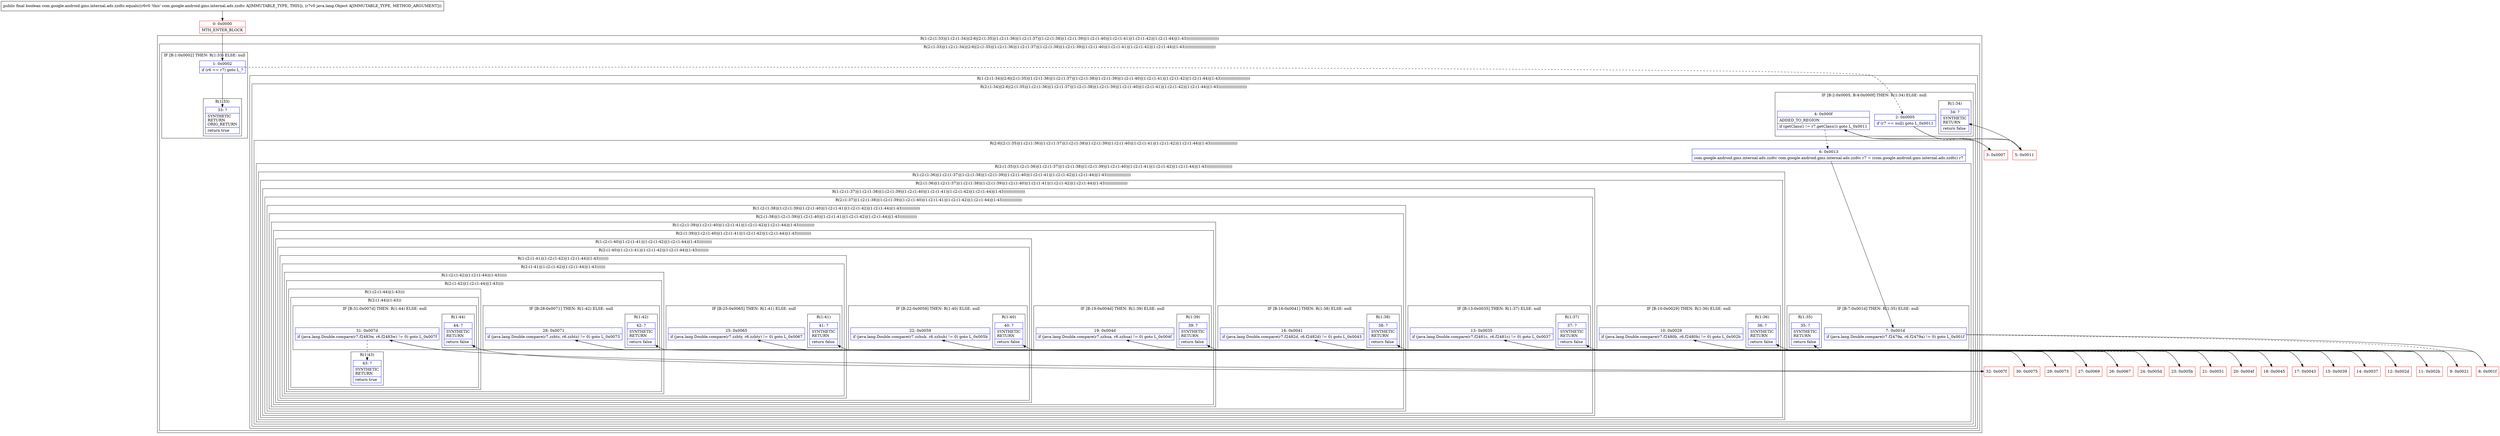 digraph "CFG forcom.google.android.gms.internal.ads.zzdtc.equals(Ljava\/lang\/Object;)Z" {
subgraph cluster_Region_131986195 {
label = "R(1:(2:(1:33)|(1:(2:(1:34)|(2:6|(2:(1:35)|(1:(2:(1:36)|(1:(2:(1:37)|(1:(2:(1:38)|(1:(2:(1:39)|(1:(2:(1:40)|(1:(2:(1:41)|(1:(2:(1:42)|(1:(2:(1:44)|(1:43)))))))))))))))))))))))";
node [shape=record,color=blue];
subgraph cluster_Region_2012984215 {
label = "R(2:(1:33)|(1:(2:(1:34)|(2:6|(2:(1:35)|(1:(2:(1:36)|(1:(2:(1:37)|(1:(2:(1:38)|(1:(2:(1:39)|(1:(2:(1:40)|(1:(2:(1:41)|(1:(2:(1:42)|(1:(2:(1:44)|(1:43))))))))))))))))))))))";
node [shape=record,color=blue];
subgraph cluster_IfRegion_1351895552 {
label = "IF [B:1:0x0002] THEN: R(1:33) ELSE: null";
node [shape=record,color=blue];
Node_1 [shape=record,label="{1\:\ 0x0002|if (r6 == r7) goto L_?\l}"];
subgraph cluster_Region_1263821422 {
label = "R(1:33)";
node [shape=record,color=blue];
Node_33 [shape=record,label="{33\:\ ?|SYNTHETIC\lRETURN\lORIG_RETURN\l|return true\l}"];
}
}
subgraph cluster_Region_603542908 {
label = "R(1:(2:(1:34)|(2:6|(2:(1:35)|(1:(2:(1:36)|(1:(2:(1:37)|(1:(2:(1:38)|(1:(2:(1:39)|(1:(2:(1:40)|(1:(2:(1:41)|(1:(2:(1:42)|(1:(2:(1:44)|(1:43)))))))))))))))))))))";
node [shape=record,color=blue];
subgraph cluster_Region_162807199 {
label = "R(2:(1:34)|(2:6|(2:(1:35)|(1:(2:(1:36)|(1:(2:(1:37)|(1:(2:(1:38)|(1:(2:(1:39)|(1:(2:(1:40)|(1:(2:(1:41)|(1:(2:(1:42)|(1:(2:(1:44)|(1:43))))))))))))))))))))";
node [shape=record,color=blue];
subgraph cluster_IfRegion_2072163043 {
label = "IF [B:2:0x0005, B:4:0x000f] THEN: R(1:34) ELSE: null";
node [shape=record,color=blue];
Node_2 [shape=record,label="{2\:\ 0x0005|if (r7 == null) goto L_0x0011\l}"];
Node_4 [shape=record,label="{4\:\ 0x000f|ADDED_TO_REGION\l|if (getClass() != r7.getClass()) goto L_0x0011\l}"];
subgraph cluster_Region_330168559 {
label = "R(1:34)";
node [shape=record,color=blue];
Node_34 [shape=record,label="{34\:\ ?|SYNTHETIC\lRETURN\l|return false\l}"];
}
}
subgraph cluster_Region_1157619985 {
label = "R(2:6|(2:(1:35)|(1:(2:(1:36)|(1:(2:(1:37)|(1:(2:(1:38)|(1:(2:(1:39)|(1:(2:(1:40)|(1:(2:(1:41)|(1:(2:(1:42)|(1:(2:(1:44)|(1:43)))))))))))))))))))";
node [shape=record,color=blue];
Node_6 [shape=record,label="{6\:\ 0x0013|com.google.android.gms.internal.ads.zzdtc com.google.android.gms.internal.ads.zzdtc r7 = (com.google.android.gms.internal.ads.zzdtc) r7\l}"];
subgraph cluster_Region_2048265555 {
label = "R(2:(1:35)|(1:(2:(1:36)|(1:(2:(1:37)|(1:(2:(1:38)|(1:(2:(1:39)|(1:(2:(1:40)|(1:(2:(1:41)|(1:(2:(1:42)|(1:(2:(1:44)|(1:43))))))))))))))))))";
node [shape=record,color=blue];
subgraph cluster_IfRegion_1529985632 {
label = "IF [B:7:0x001d] THEN: R(1:35) ELSE: null";
node [shape=record,color=blue];
Node_7 [shape=record,label="{7\:\ 0x001d|if (java.lang.Double.compare(r7.f2479a, r6.f2479a) != 0) goto L_0x001f\l}"];
subgraph cluster_Region_1390845771 {
label = "R(1:35)";
node [shape=record,color=blue];
Node_35 [shape=record,label="{35\:\ ?|SYNTHETIC\lRETURN\l|return false\l}"];
}
}
subgraph cluster_Region_1008548446 {
label = "R(1:(2:(1:36)|(1:(2:(1:37)|(1:(2:(1:38)|(1:(2:(1:39)|(1:(2:(1:40)|(1:(2:(1:41)|(1:(2:(1:42)|(1:(2:(1:44)|(1:43)))))))))))))))))";
node [shape=record,color=blue];
subgraph cluster_Region_1082906546 {
label = "R(2:(1:36)|(1:(2:(1:37)|(1:(2:(1:38)|(1:(2:(1:39)|(1:(2:(1:40)|(1:(2:(1:41)|(1:(2:(1:42)|(1:(2:(1:44)|(1:43))))))))))))))))";
node [shape=record,color=blue];
subgraph cluster_IfRegion_1513629593 {
label = "IF [B:10:0x0029] THEN: R(1:36) ELSE: null";
node [shape=record,color=blue];
Node_10 [shape=record,label="{10\:\ 0x0029|if (java.lang.Double.compare(r7.f2480b, r6.f2480b) != 0) goto L_0x002b\l}"];
subgraph cluster_Region_171779685 {
label = "R(1:36)";
node [shape=record,color=blue];
Node_36 [shape=record,label="{36\:\ ?|SYNTHETIC\lRETURN\l|return false\l}"];
}
}
subgraph cluster_Region_1825045678 {
label = "R(1:(2:(1:37)|(1:(2:(1:38)|(1:(2:(1:39)|(1:(2:(1:40)|(1:(2:(1:41)|(1:(2:(1:42)|(1:(2:(1:44)|(1:43)))))))))))))))";
node [shape=record,color=blue];
subgraph cluster_Region_970843298 {
label = "R(2:(1:37)|(1:(2:(1:38)|(1:(2:(1:39)|(1:(2:(1:40)|(1:(2:(1:41)|(1:(2:(1:42)|(1:(2:(1:44)|(1:43))))))))))))))";
node [shape=record,color=blue];
subgraph cluster_IfRegion_371447842 {
label = "IF [B:13:0x0035] THEN: R(1:37) ELSE: null";
node [shape=record,color=blue];
Node_13 [shape=record,label="{13\:\ 0x0035|if (java.lang.Double.compare(r7.f2481c, r6.f2481c) != 0) goto L_0x0037\l}"];
subgraph cluster_Region_662016620 {
label = "R(1:37)";
node [shape=record,color=blue];
Node_37 [shape=record,label="{37\:\ ?|SYNTHETIC\lRETURN\l|return false\l}"];
}
}
subgraph cluster_Region_1150846697 {
label = "R(1:(2:(1:38)|(1:(2:(1:39)|(1:(2:(1:40)|(1:(2:(1:41)|(1:(2:(1:42)|(1:(2:(1:44)|(1:43)))))))))))))";
node [shape=record,color=blue];
subgraph cluster_Region_392765528 {
label = "R(2:(1:38)|(1:(2:(1:39)|(1:(2:(1:40)|(1:(2:(1:41)|(1:(2:(1:42)|(1:(2:(1:44)|(1:43))))))))))))";
node [shape=record,color=blue];
subgraph cluster_IfRegion_762270878 {
label = "IF [B:16:0x0041] THEN: R(1:38) ELSE: null";
node [shape=record,color=blue];
Node_16 [shape=record,label="{16\:\ 0x0041|if (java.lang.Double.compare(r7.f2482d, r6.f2482d) != 0) goto L_0x0043\l}"];
subgraph cluster_Region_1095188195 {
label = "R(1:38)";
node [shape=record,color=blue];
Node_38 [shape=record,label="{38\:\ ?|SYNTHETIC\lRETURN\l|return false\l}"];
}
}
subgraph cluster_Region_1252663893 {
label = "R(1:(2:(1:39)|(1:(2:(1:40)|(1:(2:(1:41)|(1:(2:(1:42)|(1:(2:(1:44)|(1:43)))))))))))";
node [shape=record,color=blue];
subgraph cluster_Region_1250249255 {
label = "R(2:(1:39)|(1:(2:(1:40)|(1:(2:(1:41)|(1:(2:(1:42)|(1:(2:(1:44)|(1:43))))))))))";
node [shape=record,color=blue];
subgraph cluster_IfRegion_2069563881 {
label = "IF [B:19:0x004d] THEN: R(1:39) ELSE: null";
node [shape=record,color=blue];
Node_19 [shape=record,label="{19\:\ 0x004d|if (java.lang.Double.compare(r7.zzhua, r6.zzhua) != 0) goto L_0x004f\l}"];
subgraph cluster_Region_338745551 {
label = "R(1:39)";
node [shape=record,color=blue];
Node_39 [shape=record,label="{39\:\ ?|SYNTHETIC\lRETURN\l|return false\l}"];
}
}
subgraph cluster_Region_1828211852 {
label = "R(1:(2:(1:40)|(1:(2:(1:41)|(1:(2:(1:42)|(1:(2:(1:44)|(1:43)))))))))";
node [shape=record,color=blue];
subgraph cluster_Region_2002482124 {
label = "R(2:(1:40)|(1:(2:(1:41)|(1:(2:(1:42)|(1:(2:(1:44)|(1:43))))))))";
node [shape=record,color=blue];
subgraph cluster_IfRegion_1615134196 {
label = "IF [B:22:0x0059] THEN: R(1:40) ELSE: null";
node [shape=record,color=blue];
Node_22 [shape=record,label="{22\:\ 0x0059|if (java.lang.Double.compare(r7.zzhub, r6.zzhub) != 0) goto L_0x005b\l}"];
subgraph cluster_Region_393206642 {
label = "R(1:40)";
node [shape=record,color=blue];
Node_40 [shape=record,label="{40\:\ ?|SYNTHETIC\lRETURN\l|return false\l}"];
}
}
subgraph cluster_Region_84647920 {
label = "R(1:(2:(1:41)|(1:(2:(1:42)|(1:(2:(1:44)|(1:43)))))))";
node [shape=record,color=blue];
subgraph cluster_Region_725168113 {
label = "R(2:(1:41)|(1:(2:(1:42)|(1:(2:(1:44)|(1:43))))))";
node [shape=record,color=blue];
subgraph cluster_IfRegion_1747897110 {
label = "IF [B:25:0x0065] THEN: R(1:41) ELSE: null";
node [shape=record,color=blue];
Node_25 [shape=record,label="{25\:\ 0x0065|if (java.lang.Double.compare(r7.zzhty, r6.zzhty) != 0) goto L_0x0067\l}"];
subgraph cluster_Region_122743881 {
label = "R(1:41)";
node [shape=record,color=blue];
Node_41 [shape=record,label="{41\:\ ?|SYNTHETIC\lRETURN\l|return false\l}"];
}
}
subgraph cluster_Region_1846350746 {
label = "R(1:(2:(1:42)|(1:(2:(1:44)|(1:43)))))";
node [shape=record,color=blue];
subgraph cluster_Region_933291444 {
label = "R(2:(1:42)|(1:(2:(1:44)|(1:43))))";
node [shape=record,color=blue];
subgraph cluster_IfRegion_1068673321 {
label = "IF [B:28:0x0071] THEN: R(1:42) ELSE: null";
node [shape=record,color=blue];
Node_28 [shape=record,label="{28\:\ 0x0071|if (java.lang.Double.compare(r7.zzhtz, r6.zzhtz) != 0) goto L_0x0073\l}"];
subgraph cluster_Region_1434718742 {
label = "R(1:42)";
node [shape=record,color=blue];
Node_42 [shape=record,label="{42\:\ ?|SYNTHETIC\lRETURN\l|return false\l}"];
}
}
subgraph cluster_Region_1429642827 {
label = "R(1:(2:(1:44)|(1:43)))";
node [shape=record,color=blue];
subgraph cluster_Region_1394722484 {
label = "R(2:(1:44)|(1:43))";
node [shape=record,color=blue];
subgraph cluster_IfRegion_478542711 {
label = "IF [B:31:0x007d] THEN: R(1:44) ELSE: null";
node [shape=record,color=blue];
Node_31 [shape=record,label="{31\:\ 0x007d|if (java.lang.Double.compare(r7.f2483w, r6.f2483w) != 0) goto L_0x007f\l}"];
subgraph cluster_Region_1662784545 {
label = "R(1:44)";
node [shape=record,color=blue];
Node_44 [shape=record,label="{44\:\ ?|SYNTHETIC\lRETURN\l|return false\l}"];
}
}
subgraph cluster_Region_385724150 {
label = "R(1:43)";
node [shape=record,color=blue];
Node_43 [shape=record,label="{43\:\ ?|SYNTHETIC\lRETURN\l|return true\l}"];
}
}
}
}
}
}
}
}
}
}
}
}
}
}
}
}
}
}
}
}
}
}
}
Node_0 [shape=record,color=red,label="{0\:\ 0x0000|MTH_ENTER_BLOCK\l}"];
Node_3 [shape=record,color=red,label="{3\:\ 0x0007}"];
Node_5 [shape=record,color=red,label="{5\:\ 0x0011}"];
Node_8 [shape=record,color=red,label="{8\:\ 0x001f}"];
Node_9 [shape=record,color=red,label="{9\:\ 0x0021}"];
Node_11 [shape=record,color=red,label="{11\:\ 0x002b}"];
Node_12 [shape=record,color=red,label="{12\:\ 0x002d}"];
Node_14 [shape=record,color=red,label="{14\:\ 0x0037}"];
Node_15 [shape=record,color=red,label="{15\:\ 0x0039}"];
Node_17 [shape=record,color=red,label="{17\:\ 0x0043}"];
Node_18 [shape=record,color=red,label="{18\:\ 0x0045}"];
Node_20 [shape=record,color=red,label="{20\:\ 0x004f}"];
Node_21 [shape=record,color=red,label="{21\:\ 0x0051}"];
Node_23 [shape=record,color=red,label="{23\:\ 0x005b}"];
Node_24 [shape=record,color=red,label="{24\:\ 0x005d}"];
Node_26 [shape=record,color=red,label="{26\:\ 0x0067}"];
Node_27 [shape=record,color=red,label="{27\:\ 0x0069}"];
Node_29 [shape=record,color=red,label="{29\:\ 0x0073}"];
Node_30 [shape=record,color=red,label="{30\:\ 0x0075}"];
Node_32 [shape=record,color=red,label="{32\:\ 0x007f}"];
MethodNode[shape=record,label="{public final boolean com.google.android.gms.internal.ads.zzdtc.equals((r6v0 'this' com.google.android.gms.internal.ads.zzdtc A[IMMUTABLE_TYPE, THIS]), (r7v0 java.lang.Object A[IMMUTABLE_TYPE, METHOD_ARGUMENT])) }"];
MethodNode -> Node_0;
Node_1 -> Node_2[style=dashed];
Node_1 -> Node_33;
Node_2 -> Node_3[style=dashed];
Node_2 -> Node_5;
Node_4 -> Node_5;
Node_4 -> Node_6[style=dashed];
Node_6 -> Node_7;
Node_7 -> Node_8;
Node_7 -> Node_9[style=dashed];
Node_10 -> Node_11;
Node_10 -> Node_12[style=dashed];
Node_13 -> Node_14;
Node_13 -> Node_15[style=dashed];
Node_16 -> Node_17;
Node_16 -> Node_18[style=dashed];
Node_19 -> Node_20;
Node_19 -> Node_21[style=dashed];
Node_22 -> Node_23;
Node_22 -> Node_24[style=dashed];
Node_25 -> Node_26;
Node_25 -> Node_27[style=dashed];
Node_28 -> Node_29;
Node_28 -> Node_30[style=dashed];
Node_31 -> Node_32;
Node_31 -> Node_43[style=dashed];
Node_0 -> Node_1;
Node_3 -> Node_4;
Node_5 -> Node_34;
Node_8 -> Node_35;
Node_9 -> Node_10;
Node_11 -> Node_36;
Node_12 -> Node_13;
Node_14 -> Node_37;
Node_15 -> Node_16;
Node_17 -> Node_38;
Node_18 -> Node_19;
Node_20 -> Node_39;
Node_21 -> Node_22;
Node_23 -> Node_40;
Node_24 -> Node_25;
Node_26 -> Node_41;
Node_27 -> Node_28;
Node_29 -> Node_42;
Node_30 -> Node_31;
Node_32 -> Node_44;
}

